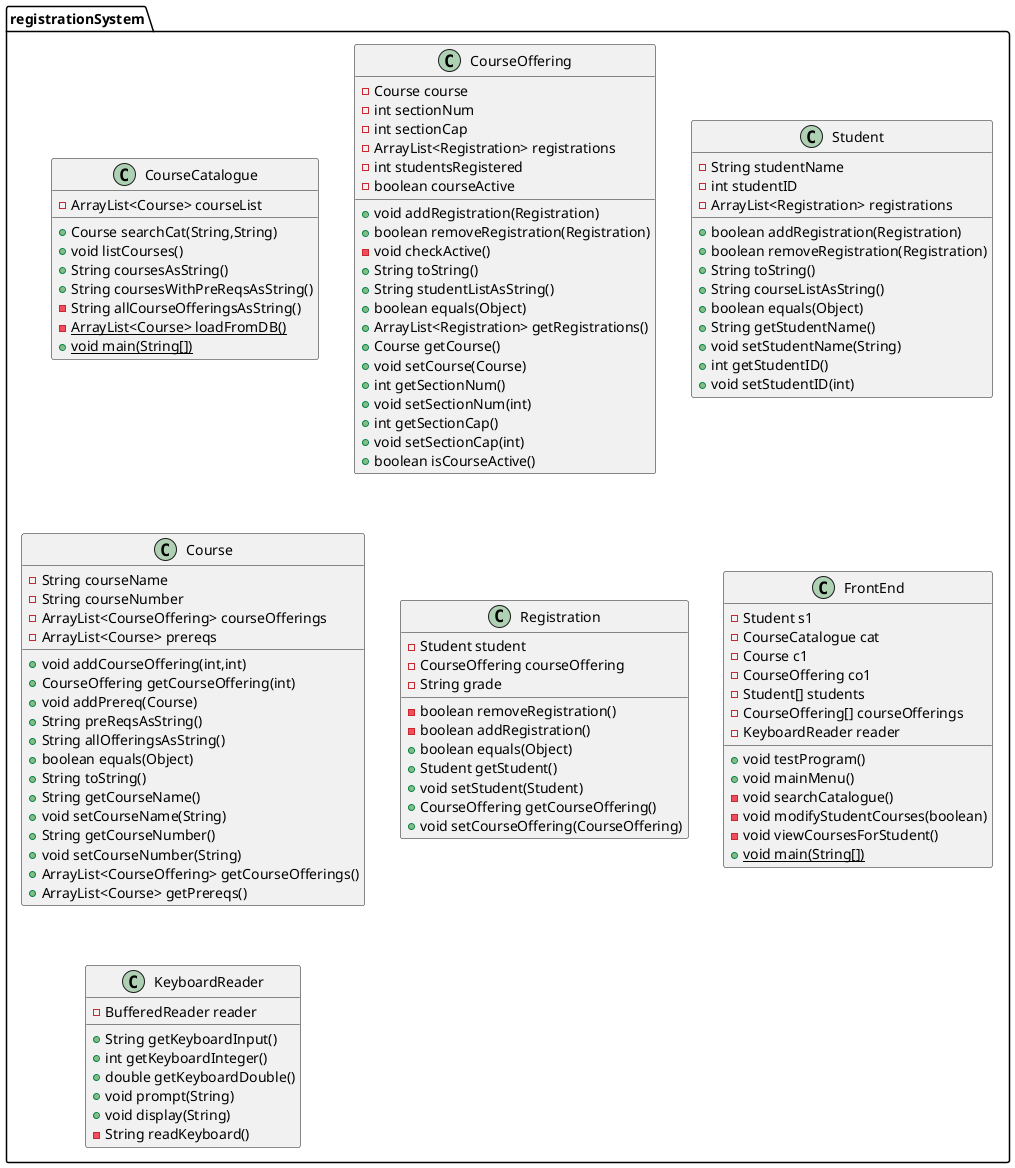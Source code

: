 @startuml
class registrationSystem.CourseCatalogue {
- ArrayList<Course> courseList
+ Course searchCat(String,String)
+ void listCourses()
+ String coursesAsString()
+ String coursesWithPreReqsAsString()
- String allCourseOfferingsAsString()
- {static} ArrayList<Course> loadFromDB()
+ {static} void main(String[])
}
class registrationSystem.CourseOffering {
- Course course
- int sectionNum
- int sectionCap
- ArrayList<Registration> registrations
- int studentsRegistered
- boolean courseActive
+ void addRegistration(Registration)
+ boolean removeRegistration(Registration)
- void checkActive()
+ String toString()
+ String studentListAsString()
+ boolean equals(Object)
+ ArrayList<Registration> getRegistrations()
+ Course getCourse()
+ void setCourse(Course)
+ int getSectionNum()
+ void setSectionNum(int)
+ int getSectionCap()
+ void setSectionCap(int)
+ boolean isCourseActive()
}
class registrationSystem.Student {
- String studentName
- int studentID
- ArrayList<Registration> registrations
+ boolean addRegistration(Registration)
+ boolean removeRegistration(Registration)
+ String toString()
+ String courseListAsString()
+ boolean equals(Object)
+ String getStudentName()
+ void setStudentName(String)
+ int getStudentID()
+ void setStudentID(int)
}
class registrationSystem.Course {
- String courseName
- String courseNumber
- ArrayList<CourseOffering> courseOfferings
- ArrayList<Course> prereqs
+ void addCourseOffering(int,int)
+ CourseOffering getCourseOffering(int)
+ void addPrereq(Course)
+ String preReqsAsString()
+ String allOfferingsAsString()
+ boolean equals(Object)
+ String toString()
+ String getCourseName()
+ void setCourseName(String)
+ String getCourseNumber()
+ void setCourseNumber(String)
+ ArrayList<CourseOffering> getCourseOfferings()
+ ArrayList<Course> getPrereqs()
}
class registrationSystem.Registration {
- Student student
- CourseOffering courseOffering
- String grade
- boolean removeRegistration()
- boolean addRegistration()
+ boolean equals(Object)
+ Student getStudent()
+ void setStudent(Student)
+ CourseOffering getCourseOffering()
+ void setCourseOffering(CourseOffering)
}
class registrationSystem.FrontEnd {
- Student s1
- CourseCatalogue cat
- Course c1
- CourseOffering co1
- Student[] students
- CourseOffering[] courseOfferings
- KeyboardReader reader
+ void testProgram()
+ void mainMenu()
- void searchCatalogue()
- void modifyStudentCourses(boolean)
- void viewCoursesForStudent()
+ {static} void main(String[])
}
class registrationSystem.KeyboardReader {
- BufferedReader reader
+ String getKeyboardInput()
+ int getKeyboardInteger()
+ double getKeyboardDouble()
+ void prompt(String)
+ void display(String)
- String readKeyboard()
}
@enduml